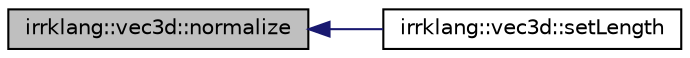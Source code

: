 digraph "irrklang::vec3d::normalize"
{
  bgcolor="transparent";
  edge [fontname="Helvetica",fontsize="10",labelfontname="Helvetica",labelfontsize="10"];
  node [fontname="Helvetica",fontsize="10",shape=record];
  rankdir="LR";
  Node1 [label="irrklang::vec3d::normalize",height=0.2,width=0.4,color="black", fillcolor="grey75", style="filled", fontcolor="black"];
  Node1 -> Node2 [dir="back",color="midnightblue",fontsize="10",style="solid",fontname="Helvetica"];
  Node2 [label="irrklang::vec3d::setLength",height=0.2,width=0.4,color="black",URL="$classirrklang_1_1vec3d.html#ae117ab59edab77fe6ecfe6dab3c546a9",tooltip="Sets the lenght of the vector to a new value. "];
}
